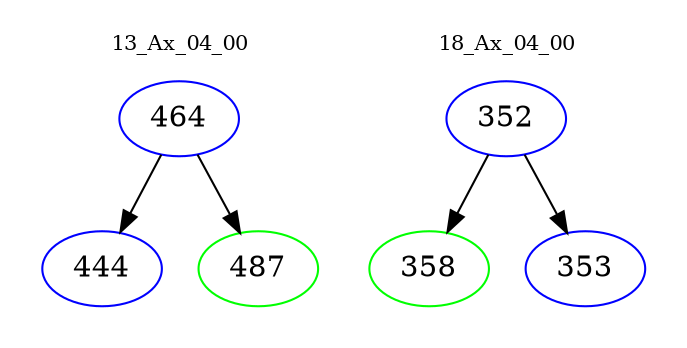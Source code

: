digraph{
subgraph cluster_0 {
color = white
label = "13_Ax_04_00";
fontsize=10;
T0_464 [label="464", color="blue"]
T0_464 -> T0_444 [color="black"]
T0_444 [label="444", color="blue"]
T0_464 -> T0_487 [color="black"]
T0_487 [label="487", color="green"]
}
subgraph cluster_1 {
color = white
label = "18_Ax_04_00";
fontsize=10;
T1_352 [label="352", color="blue"]
T1_352 -> T1_358 [color="black"]
T1_358 [label="358", color="green"]
T1_352 -> T1_353 [color="black"]
T1_353 [label="353", color="blue"]
}
}
